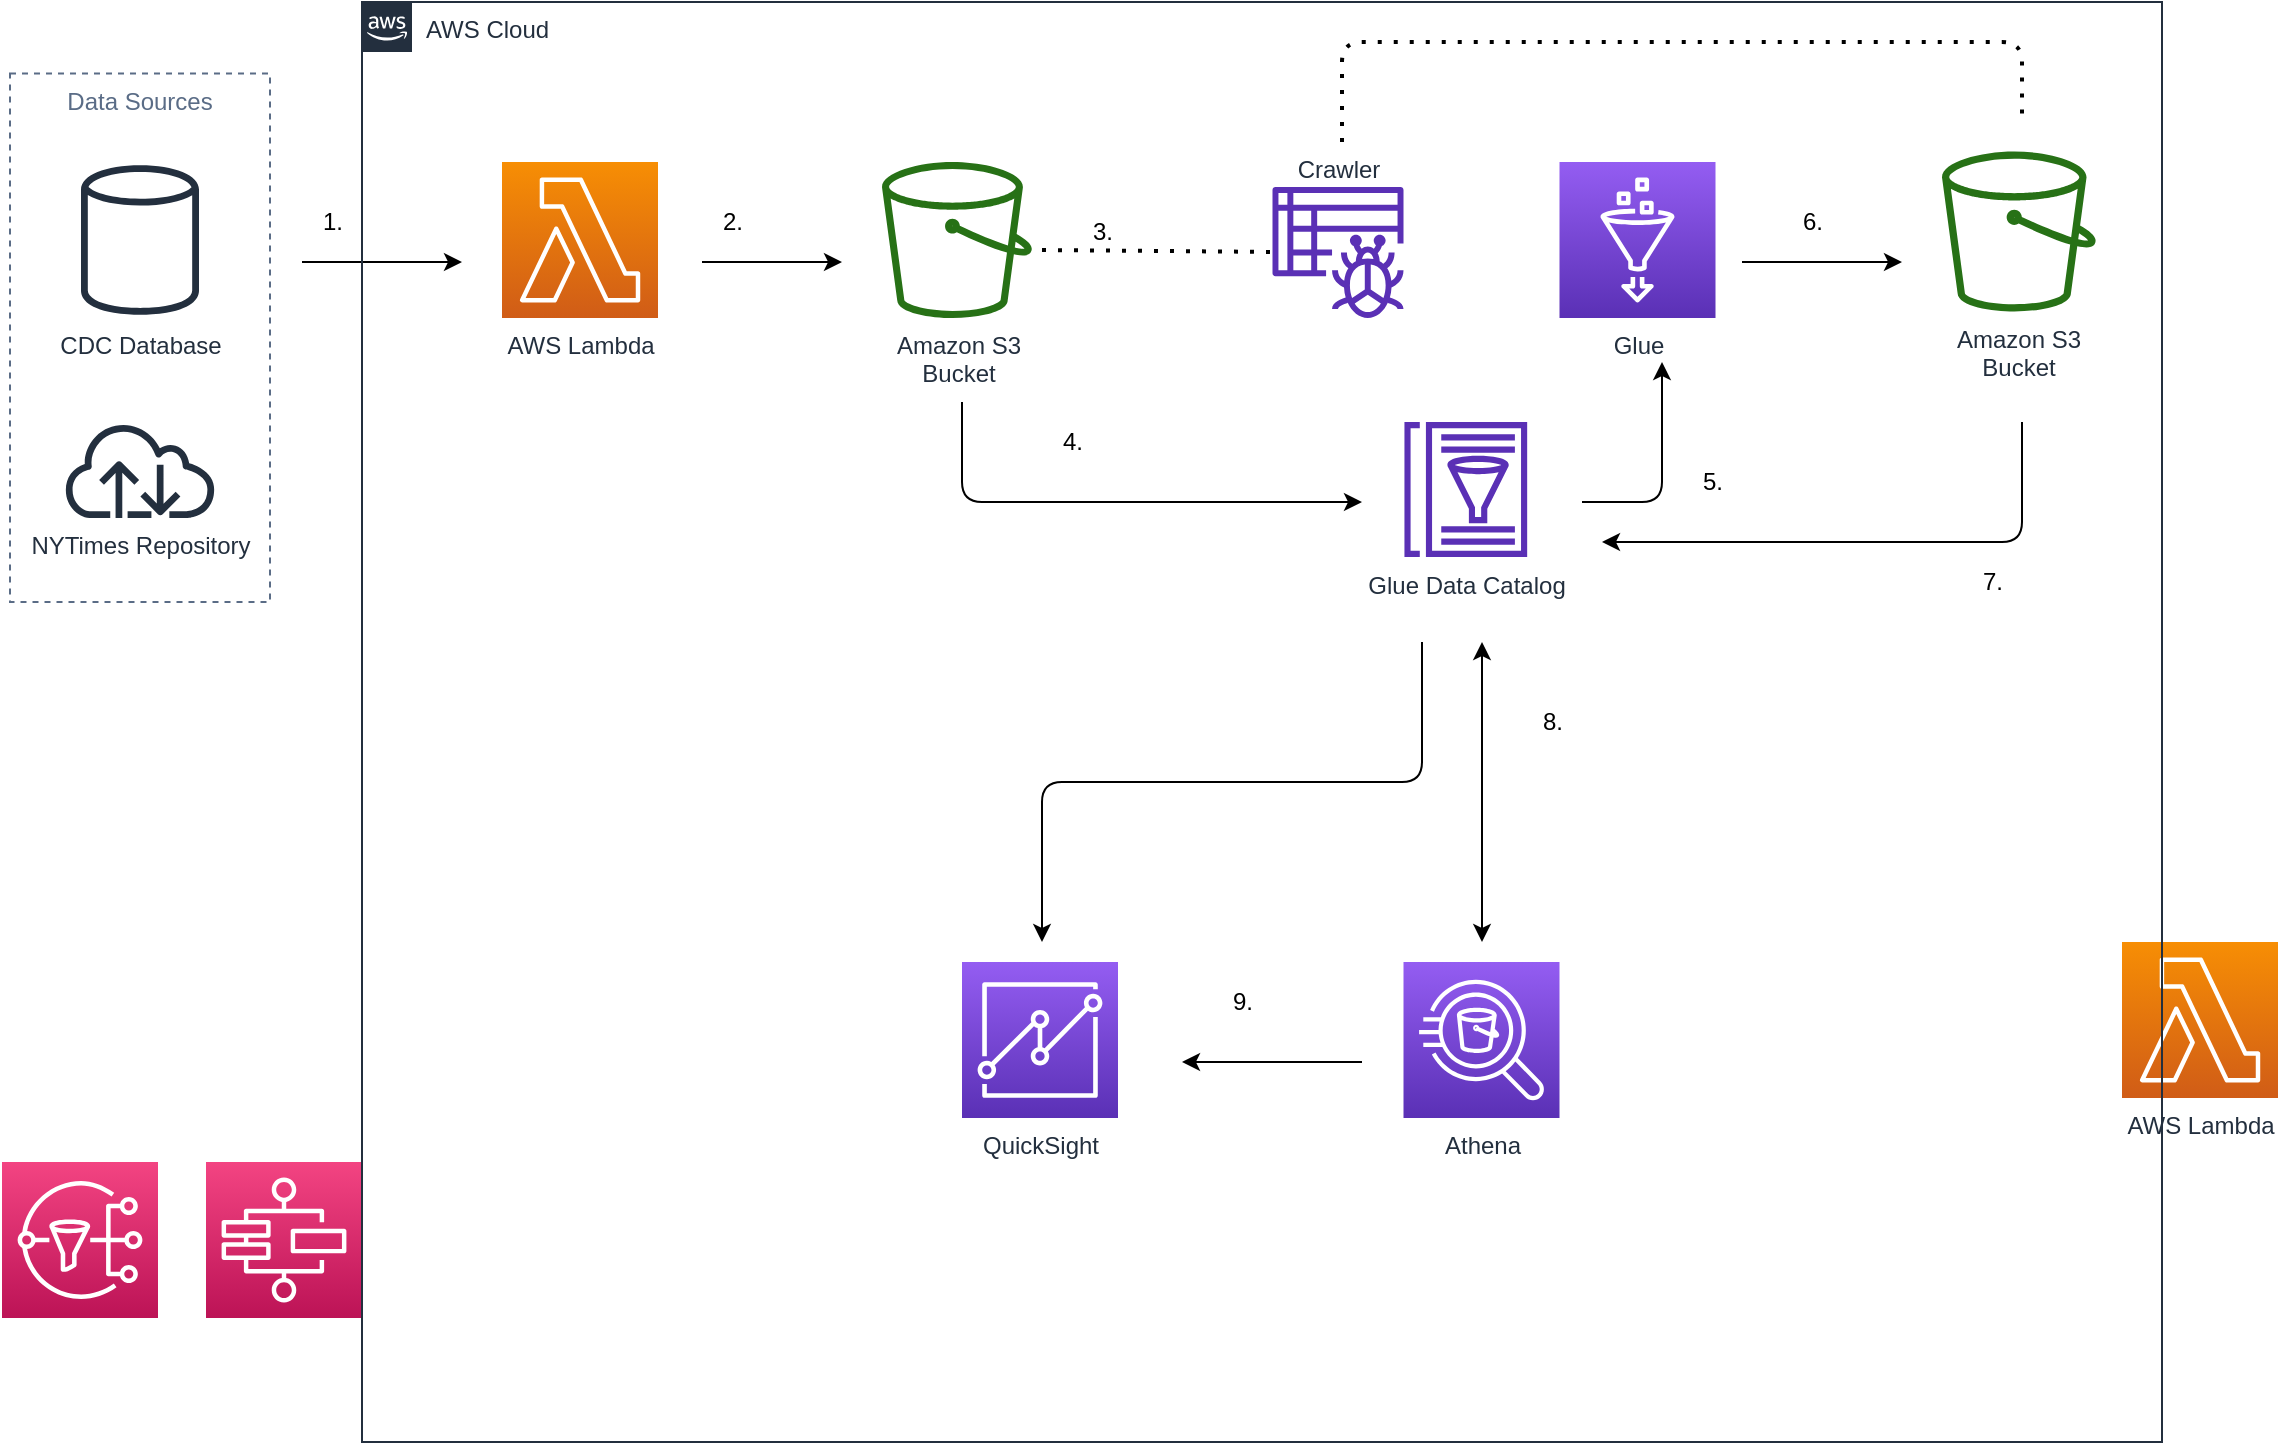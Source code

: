 <mxfile version="14.9.6" type="github">
  <diagram id="Ht1M8jgEwFfnCIfOTk4-" name="Page-1">
    <mxGraphModel dx="1300" dy="1616" grid="1" gridSize="10" guides="1" tooltips="1" connect="1" arrows="1" fold="1" page="1" pageScale="1" pageWidth="1169" pageHeight="827" math="0" shadow="0">
      <root>
        <mxCell id="0" />
        <mxCell id="1" parent="0" />
        <mxCell id="UEzPUAAOIrF-is8g5C7q-177" value="Amazon S3&lt;br&gt;Bucket&lt;br&gt;" style="outlineConnect=0;fontColor=#232F3E;gradientColor=none;fillColor=#277116;strokeColor=none;dashed=0;verticalLabelPosition=bottom;verticalAlign=top;align=center;html=1;fontSize=12;fontStyle=0;aspect=fixed;pointerEvents=1;shape=mxgraph.aws4.bucket;labelBackgroundColor=#ffffff;" parent="1" vertex="1">
          <mxGeometry x="490" y="-730" width="75" height="78" as="geometry" />
        </mxCell>
        <mxCell id="W5TTyE3rxZX66SbKd2Jt-6" value="AWS Lambda" style="points=[[0,0,0],[0.25,0,0],[0.5,0,0],[0.75,0,0],[1,0,0],[0,1,0],[0.25,1,0],[0.5,1,0],[0.75,1,0],[1,1,0],[0,0.25,0],[0,0.5,0],[0,0.75,0],[1,0.25,0],[1,0.5,0],[1,0.75,0]];outlineConnect=0;fontColor=#232F3E;gradientColor=#F78E04;gradientDirection=north;fillColor=#D05C17;strokeColor=#ffffff;dashed=0;verticalLabelPosition=bottom;verticalAlign=top;align=center;html=1;fontSize=12;fontStyle=0;aspect=fixed;shape=mxgraph.aws4.resourceIcon;resIcon=mxgraph.aws4.lambda;" parent="1" vertex="1">
          <mxGeometry x="300" y="-730" width="78" height="78" as="geometry" />
        </mxCell>
        <mxCell id="W5TTyE3rxZX66SbKd2Jt-7" value="Glue" style="points=[[0,0,0],[0.25,0,0],[0.5,0,0],[0.75,0,0],[1,0,0],[0,1,0],[0.25,1,0],[0.5,1,0],[0.75,1,0],[1,1,0],[0,0.25,0],[0,0.5,0],[0,0.75,0],[1,0.25,0],[1,0.5,0],[1,0.75,0]];outlineConnect=0;fontColor=#232F3E;gradientColor=#945DF2;gradientDirection=north;fillColor=#5A30B5;strokeColor=#ffffff;dashed=0;verticalLabelPosition=bottom;verticalAlign=top;align=center;html=1;fontSize=12;fontStyle=0;aspect=fixed;shape=mxgraph.aws4.resourceIcon;resIcon=mxgraph.aws4.glue;" parent="1" vertex="1">
          <mxGeometry x="828.75" y="-730" width="78" height="78" as="geometry" />
        </mxCell>
        <mxCell id="W5TTyE3rxZX66SbKd2Jt-8" value="QuickSight" style="points=[[0,0,0],[0.25,0,0],[0.5,0,0],[0.75,0,0],[1,0,0],[0,1,0],[0.25,1,0],[0.5,1,0],[0.75,1,0],[1,1,0],[0,0.25,0],[0,0.5,0],[0,0.75,0],[1,0.25,0],[1,0.5,0],[1,0.75,0]];outlineConnect=0;fontColor=#232F3E;gradientColor=#945DF2;gradientDirection=north;fillColor=#5A30B5;strokeColor=#ffffff;dashed=0;verticalLabelPosition=bottom;verticalAlign=top;align=center;html=1;fontSize=12;fontStyle=0;aspect=fixed;shape=mxgraph.aws4.resourceIcon;resIcon=mxgraph.aws4.quicksight;" parent="1" vertex="1">
          <mxGeometry x="530" y="-330" width="78" height="78" as="geometry" />
        </mxCell>
        <mxCell id="W5TTyE3rxZX66SbKd2Jt-10" value="Athena" style="points=[[0,0,0],[0.25,0,0],[0.5,0,0],[0.75,0,0],[1,0,0],[0,1,0],[0.25,1,0],[0.5,1,0],[0.75,1,0],[1,1,0],[0,0.25,0],[0,0.5,0],[0,0.75,0],[1,0.25,0],[1,0.5,0],[1,0.75,0]];outlineConnect=0;fontColor=#232F3E;gradientColor=#945DF2;gradientDirection=north;fillColor=#5A30B5;strokeColor=#ffffff;dashed=0;verticalLabelPosition=bottom;verticalAlign=top;align=center;html=1;fontSize=12;fontStyle=0;aspect=fixed;shape=mxgraph.aws4.resourceIcon;resIcon=mxgraph.aws4.athena;" parent="1" vertex="1">
          <mxGeometry x="750.75" y="-330" width="78" height="78" as="geometry" />
        </mxCell>
        <mxCell id="W5TTyE3rxZX66SbKd2Jt-12" value="Glue Data Catalog" style="outlineConnect=0;fontColor=#232F3E;gradientColor=none;fillColor=#5A30B5;strokeColor=none;dashed=0;verticalLabelPosition=bottom;verticalAlign=top;align=center;html=1;fontSize=12;fontStyle=0;aspect=fixed;pointerEvents=1;shape=mxgraph.aws4.glue_data_catalog;labelPosition=center;" parent="1" vertex="1">
          <mxGeometry x="750.75" y="-600" width="62.31" height="67.5" as="geometry" />
        </mxCell>
        <mxCell id="W5TTyE3rxZX66SbKd2Jt-13" value="Data Sources" style="fillColor=none;strokeColor=#5A6C86;dashed=1;verticalAlign=top;fontStyle=0;fontColor=#5A6C86;" parent="1" vertex="1">
          <mxGeometry x="54" y="-774.25" width="130" height="264.25" as="geometry" />
        </mxCell>
        <mxCell id="W5TTyE3rxZX66SbKd2Jt-14" value="CDC Database" style="outlineConnect=0;fontColor=#232F3E;gradientColor=none;fillColor=#232F3E;strokeColor=none;dashed=0;verticalLabelPosition=bottom;verticalAlign=top;align=center;html=1;fontSize=12;fontStyle=0;aspect=fixed;pointerEvents=1;shape=mxgraph.aws4.generic_database;" parent="1" vertex="1">
          <mxGeometry x="89.5" y="-730" width="59" height="78" as="geometry" />
        </mxCell>
        <mxCell id="W5TTyE3rxZX66SbKd2Jt-15" value="NYTimes Repository" style="outlineConnect=0;fontColor=#232F3E;gradientColor=none;fillColor=#232F3E;strokeColor=none;dashed=0;verticalLabelPosition=bottom;verticalAlign=top;align=center;html=1;fontSize=12;fontStyle=0;aspect=fixed;pointerEvents=1;shape=mxgraph.aws4.internet;" parent="1" vertex="1">
          <mxGeometry x="80" y="-600" width="78" height="48" as="geometry" />
        </mxCell>
        <mxCell id="W5TTyE3rxZX66SbKd2Jt-31" value="AWS Lambda" style="points=[[0,0,0],[0.25,0,0],[0.5,0,0],[0.75,0,0],[1,0,0],[0,1,0],[0.25,1,0],[0.5,1,0],[0.75,1,0],[1,1,0],[0,0.25,0],[0,0.5,0],[0,0.75,0],[1,0.25,0],[1,0.5,0],[1,0.75,0]];outlineConnect=0;fontColor=#232F3E;gradientColor=#F78E04;gradientDirection=north;fillColor=#D05C17;strokeColor=#ffffff;dashed=0;verticalLabelPosition=bottom;verticalAlign=top;align=center;html=1;fontSize=12;fontStyle=0;aspect=fixed;shape=mxgraph.aws4.resourceIcon;resIcon=mxgraph.aws4.lambda;" parent="1" vertex="1">
          <mxGeometry x="1110" y="-340" width="78" height="78" as="geometry" />
        </mxCell>
        <mxCell id="W5TTyE3rxZX66SbKd2Jt-32" value="" style="points=[[0,0,0],[0.25,0,0],[0.5,0,0],[0.75,0,0],[1,0,0],[0,1,0],[0.25,1,0],[0.5,1,0],[0.75,1,0],[1,1,0],[0,0.25,0],[0,0.5,0],[0,0.75,0],[1,0.25,0],[1,0.5,0],[1,0.75,0]];outlineConnect=0;fontColor=#232F3E;gradientColor=#F34482;gradientDirection=north;fillColor=#BC1356;strokeColor=#ffffff;dashed=0;verticalLabelPosition=bottom;verticalAlign=top;align=center;html=1;fontSize=12;fontStyle=0;aspect=fixed;shape=mxgraph.aws4.resourceIcon;resIcon=mxgraph.aws4.step_functions;" parent="1" vertex="1">
          <mxGeometry x="152" y="-230" width="78" height="78" as="geometry" />
        </mxCell>
        <mxCell id="W5TTyE3rxZX66SbKd2Jt-33" value="" style="points=[[0,0,0],[0.25,0,0],[0.5,0,0],[0.75,0,0],[1,0,0],[0,1,0],[0.25,1,0],[0.5,1,0],[0.75,1,0],[1,1,0],[0,0.25,0],[0,0.5,0],[0,0.75,0],[1,0.25,0],[1,0.5,0],[1,0.75,0]];outlineConnect=0;fontColor=#232F3E;gradientColor=#F34482;gradientDirection=north;fillColor=#BC1356;strokeColor=#ffffff;dashed=0;verticalLabelPosition=bottom;verticalAlign=top;align=center;html=1;fontSize=12;fontStyle=0;aspect=fixed;shape=mxgraph.aws4.resourceIcon;resIcon=mxgraph.aws4.sns;" parent="1" vertex="1">
          <mxGeometry x="50" y="-230" width="78" height="78" as="geometry" />
        </mxCell>
        <mxCell id="sa49QsE0EUEzj36IuMwf-1" value="Amazon S3&lt;br&gt;Bucket&lt;br&gt;" style="outlineConnect=0;fontColor=#232F3E;gradientColor=none;fillColor=#277116;strokeColor=none;dashed=0;verticalLabelPosition=bottom;verticalAlign=top;align=center;html=1;fontSize=12;fontStyle=0;aspect=fixed;pointerEvents=1;shape=mxgraph.aws4.bucket;labelBackgroundColor=#ffffff;" vertex="1" parent="1">
          <mxGeometry x="1020" y="-735.25" width="76.92" height="80" as="geometry" />
        </mxCell>
        <mxCell id="sa49QsE0EUEzj36IuMwf-2" value="Crawler" style="outlineConnect=0;fontColor=#232F3E;gradientColor=none;fillColor=#5A30B5;strokeColor=none;dashed=0;verticalLabelPosition=top;verticalAlign=bottom;align=center;html=1;fontSize=12;fontStyle=0;aspect=fixed;pointerEvents=1;shape=mxgraph.aws4.glue_crawlers;labelPosition=center;" vertex="1" parent="1">
          <mxGeometry x="685.25" y="-717.5" width="65.5" height="65.5" as="geometry" />
        </mxCell>
        <mxCell id="sa49QsE0EUEzj36IuMwf-19" style="edgeStyle=orthogonalEdgeStyle;rounded=0;orthogonalLoop=1;jettySize=auto;html=1;exitX=0.5;exitY=1;exitDx=0;exitDy=0;" edge="1" parent="1">
          <mxGeometry relative="1" as="geometry">
            <mxPoint x="789.75" y="-469.25" as="sourcePoint" />
            <mxPoint x="789.75" y="-469.25" as="targetPoint" />
          </mxGeometry>
        </mxCell>
        <mxCell id="sa49QsE0EUEzj36IuMwf-22" value="1." style="text;html=1;align=center;verticalAlign=middle;resizable=0;points=[];autosize=1;strokeColor=none;" vertex="1" parent="1">
          <mxGeometry x="200" y="-710" width="30" height="20" as="geometry" />
        </mxCell>
        <mxCell id="sa49QsE0EUEzj36IuMwf-33" value="" style="endArrow=classic;html=1;" edge="1" parent="1">
          <mxGeometry width="50" height="50" relative="1" as="geometry">
            <mxPoint x="200" y="-680" as="sourcePoint" />
            <mxPoint x="280" y="-680" as="targetPoint" />
          </mxGeometry>
        </mxCell>
        <mxCell id="sa49QsE0EUEzj36IuMwf-34" value="" style="endArrow=classic;html=1;" edge="1" parent="1">
          <mxGeometry width="50" height="50" relative="1" as="geometry">
            <mxPoint x="400" y="-680" as="sourcePoint" />
            <mxPoint x="470" y="-680" as="targetPoint" />
          </mxGeometry>
        </mxCell>
        <mxCell id="sa49QsE0EUEzj36IuMwf-35" value="2." style="text;html=1;align=center;verticalAlign=middle;resizable=0;points=[];autosize=1;strokeColor=none;" vertex="1" parent="1">
          <mxGeometry x="400" y="-710" width="30" height="20" as="geometry" />
        </mxCell>
        <mxCell id="sa49QsE0EUEzj36IuMwf-36" value="" style="endArrow=none;dashed=1;html=1;dashPattern=1 3;strokeWidth=2;" edge="1" parent="1" target="sa49QsE0EUEzj36IuMwf-2">
          <mxGeometry width="50" height="50" relative="1" as="geometry">
            <mxPoint x="570" y="-686" as="sourcePoint" />
            <mxPoint x="650" y="-480" as="targetPoint" />
          </mxGeometry>
        </mxCell>
        <mxCell id="sa49QsE0EUEzj36IuMwf-37" value="3. " style="text;html=1;align=center;verticalAlign=middle;resizable=0;points=[];autosize=1;strokeColor=none;" vertex="1" parent="1">
          <mxGeometry x="585" y="-705.25" width="30" height="20" as="geometry" />
        </mxCell>
        <mxCell id="sa49QsE0EUEzj36IuMwf-39" value="" style="endArrow=classic;html=1;" edge="1" parent="1">
          <mxGeometry width="50" height="50" relative="1" as="geometry">
            <mxPoint x="530" y="-610" as="sourcePoint" />
            <mxPoint x="730" y="-560" as="targetPoint" />
            <Array as="points">
              <mxPoint x="530" y="-560" />
            </Array>
          </mxGeometry>
        </mxCell>
        <mxCell id="sa49QsE0EUEzj36IuMwf-40" value="4." style="text;html=1;align=center;verticalAlign=middle;resizable=0;points=[];autosize=1;strokeColor=none;" vertex="1" parent="1">
          <mxGeometry x="570" y="-600" width="30" height="20" as="geometry" />
        </mxCell>
        <mxCell id="sa49QsE0EUEzj36IuMwf-43" value="" style="endArrow=classic;html=1;" edge="1" parent="1">
          <mxGeometry width="50" height="50" relative="1" as="geometry">
            <mxPoint x="840" y="-560" as="sourcePoint" />
            <mxPoint x="880" y="-630" as="targetPoint" />
            <Array as="points">
              <mxPoint x="880" y="-560" />
            </Array>
          </mxGeometry>
        </mxCell>
        <mxCell id="sa49QsE0EUEzj36IuMwf-44" value="5." style="text;html=1;align=center;verticalAlign=middle;resizable=0;points=[];autosize=1;strokeColor=none;" vertex="1" parent="1">
          <mxGeometry x="890" y="-580" width="30" height="20" as="geometry" />
        </mxCell>
        <mxCell id="sa49QsE0EUEzj36IuMwf-45" value="" style="endArrow=classic;html=1;" edge="1" parent="1">
          <mxGeometry width="50" height="50" relative="1" as="geometry">
            <mxPoint x="920" y="-680" as="sourcePoint" />
            <mxPoint x="1000" y="-680" as="targetPoint" />
          </mxGeometry>
        </mxCell>
        <mxCell id="sa49QsE0EUEzj36IuMwf-46" value="6." style="text;html=1;align=center;verticalAlign=middle;resizable=0;points=[];autosize=1;strokeColor=none;" vertex="1" parent="1">
          <mxGeometry x="940" y="-710" width="30" height="20" as="geometry" />
        </mxCell>
        <mxCell id="sa49QsE0EUEzj36IuMwf-47" value="" style="endArrow=none;dashed=1;html=1;dashPattern=1 3;strokeWidth=2;" edge="1" parent="1">
          <mxGeometry width="50" height="50" relative="1" as="geometry">
            <mxPoint x="720" y="-740" as="sourcePoint" />
            <mxPoint x="1060" y="-750" as="targetPoint" />
            <Array as="points">
              <mxPoint x="720" y="-790" />
              <mxPoint x="1060" y="-790" />
            </Array>
          </mxGeometry>
        </mxCell>
        <mxCell id="sa49QsE0EUEzj36IuMwf-48" value="" style="endArrow=classic;html=1;" edge="1" parent="1">
          <mxGeometry width="50" height="50" relative="1" as="geometry">
            <mxPoint x="1060" y="-600" as="sourcePoint" />
            <mxPoint x="850" y="-540" as="targetPoint" />
            <Array as="points">
              <mxPoint x="1060" y="-540" />
            </Array>
          </mxGeometry>
        </mxCell>
        <mxCell id="sa49QsE0EUEzj36IuMwf-49" value="7." style="text;html=1;align=center;verticalAlign=middle;resizable=0;points=[];autosize=1;strokeColor=none;" vertex="1" parent="1">
          <mxGeometry x="1030" y="-530" width="30" height="20" as="geometry" />
        </mxCell>
        <mxCell id="sa49QsE0EUEzj36IuMwf-50" value="" style="endArrow=classic;startArrow=classic;html=1;" edge="1" parent="1">
          <mxGeometry width="50" height="50" relative="1" as="geometry">
            <mxPoint x="790" y="-340" as="sourcePoint" />
            <mxPoint x="790" y="-490" as="targetPoint" />
          </mxGeometry>
        </mxCell>
        <mxCell id="sa49QsE0EUEzj36IuMwf-51" value="" style="endArrow=classic;html=1;" edge="1" parent="1">
          <mxGeometry width="50" height="50" relative="1" as="geometry">
            <mxPoint x="760" y="-490" as="sourcePoint" />
            <mxPoint x="570" y="-340" as="targetPoint" />
            <Array as="points">
              <mxPoint x="760" y="-420" />
              <mxPoint x="570" y="-420" />
            </Array>
          </mxGeometry>
        </mxCell>
        <mxCell id="sa49QsE0EUEzj36IuMwf-52" value="" style="endArrow=classic;html=1;" edge="1" parent="1">
          <mxGeometry width="50" height="50" relative="1" as="geometry">
            <mxPoint x="730" y="-280" as="sourcePoint" />
            <mxPoint x="640" y="-280" as="targetPoint" />
          </mxGeometry>
        </mxCell>
        <mxCell id="sa49QsE0EUEzj36IuMwf-53" value="8." style="text;html=1;align=center;verticalAlign=middle;resizable=0;points=[];autosize=1;strokeColor=none;" vertex="1" parent="1">
          <mxGeometry x="810" y="-460" width="30" height="20" as="geometry" />
        </mxCell>
        <mxCell id="sa49QsE0EUEzj36IuMwf-54" value="9." style="text;html=1;align=center;verticalAlign=middle;resizable=0;points=[];autosize=1;strokeColor=none;" vertex="1" parent="1">
          <mxGeometry x="655.25" y="-320" width="30" height="20" as="geometry" />
        </mxCell>
        <mxCell id="sa49QsE0EUEzj36IuMwf-55" value="AWS Cloud" style="points=[[0,0],[0.25,0],[0.5,0],[0.75,0],[1,0],[1,0.25],[1,0.5],[1,0.75],[1,1],[0.75,1],[0.5,1],[0.25,1],[0,1],[0,0.75],[0,0.5],[0,0.25]];outlineConnect=0;gradientColor=none;html=1;whiteSpace=wrap;fontSize=12;fontStyle=0;shape=mxgraph.aws4.group;grIcon=mxgraph.aws4.group_aws_cloud_alt;strokeColor=#232F3E;fillColor=none;verticalAlign=top;align=left;spacingLeft=30;fontColor=#232F3E;dashed=0;" vertex="1" parent="1">
          <mxGeometry x="230" y="-810" width="900" height="720" as="geometry" />
        </mxCell>
      </root>
    </mxGraphModel>
  </diagram>
</mxfile>

